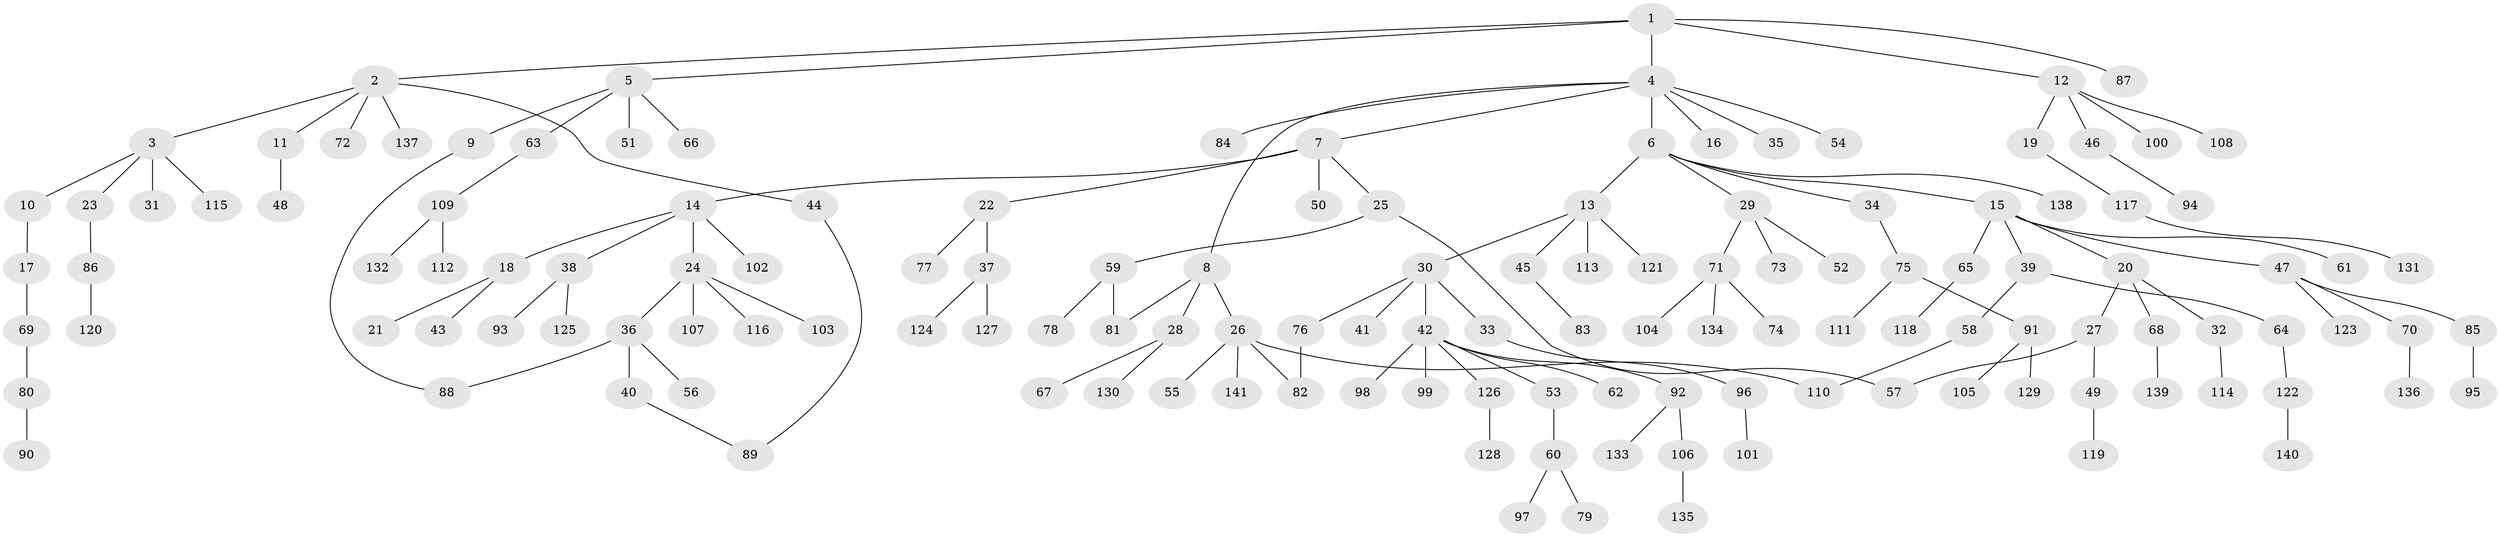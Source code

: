 // coarse degree distribution, {4: 0.08080808080808081, 5: 0.09090909090909091, 7: 0.010101010101010102, 1: 0.5555555555555556, 6: 0.010101010101010102, 2: 0.1717171717171717, 3: 0.0707070707070707, 8: 0.010101010101010102}
// Generated by graph-tools (version 1.1) at 2025/23/03/03/25 07:23:33]
// undirected, 141 vertices, 146 edges
graph export_dot {
graph [start="1"]
  node [color=gray90,style=filled];
  1;
  2;
  3;
  4;
  5;
  6;
  7;
  8;
  9;
  10;
  11;
  12;
  13;
  14;
  15;
  16;
  17;
  18;
  19;
  20;
  21;
  22;
  23;
  24;
  25;
  26;
  27;
  28;
  29;
  30;
  31;
  32;
  33;
  34;
  35;
  36;
  37;
  38;
  39;
  40;
  41;
  42;
  43;
  44;
  45;
  46;
  47;
  48;
  49;
  50;
  51;
  52;
  53;
  54;
  55;
  56;
  57;
  58;
  59;
  60;
  61;
  62;
  63;
  64;
  65;
  66;
  67;
  68;
  69;
  70;
  71;
  72;
  73;
  74;
  75;
  76;
  77;
  78;
  79;
  80;
  81;
  82;
  83;
  84;
  85;
  86;
  87;
  88;
  89;
  90;
  91;
  92;
  93;
  94;
  95;
  96;
  97;
  98;
  99;
  100;
  101;
  102;
  103;
  104;
  105;
  106;
  107;
  108;
  109;
  110;
  111;
  112;
  113;
  114;
  115;
  116;
  117;
  118;
  119;
  120;
  121;
  122;
  123;
  124;
  125;
  126;
  127;
  128;
  129;
  130;
  131;
  132;
  133;
  134;
  135;
  136;
  137;
  138;
  139;
  140;
  141;
  1 -- 2;
  1 -- 4;
  1 -- 5;
  1 -- 12;
  1 -- 87;
  2 -- 3;
  2 -- 11;
  2 -- 44;
  2 -- 72;
  2 -- 137;
  3 -- 10;
  3 -- 23;
  3 -- 31;
  3 -- 115;
  4 -- 6;
  4 -- 7;
  4 -- 8;
  4 -- 16;
  4 -- 35;
  4 -- 54;
  4 -- 84;
  5 -- 9;
  5 -- 51;
  5 -- 63;
  5 -- 66;
  6 -- 13;
  6 -- 15;
  6 -- 29;
  6 -- 34;
  6 -- 138;
  7 -- 14;
  7 -- 22;
  7 -- 25;
  7 -- 50;
  8 -- 26;
  8 -- 28;
  8 -- 81;
  9 -- 88;
  10 -- 17;
  11 -- 48;
  12 -- 19;
  12 -- 46;
  12 -- 100;
  12 -- 108;
  13 -- 30;
  13 -- 45;
  13 -- 113;
  13 -- 121;
  14 -- 18;
  14 -- 24;
  14 -- 38;
  14 -- 102;
  15 -- 20;
  15 -- 39;
  15 -- 47;
  15 -- 61;
  15 -- 65;
  17 -- 69;
  18 -- 21;
  18 -- 43;
  19 -- 117;
  20 -- 27;
  20 -- 32;
  20 -- 68;
  22 -- 37;
  22 -- 77;
  23 -- 86;
  24 -- 36;
  24 -- 103;
  24 -- 107;
  24 -- 116;
  25 -- 59;
  25 -- 57;
  26 -- 55;
  26 -- 82;
  26 -- 141;
  26 -- 110;
  27 -- 49;
  27 -- 57;
  28 -- 67;
  28 -- 130;
  29 -- 52;
  29 -- 71;
  29 -- 73;
  30 -- 33;
  30 -- 41;
  30 -- 42;
  30 -- 76;
  32 -- 114;
  33 -- 96;
  34 -- 75;
  36 -- 40;
  36 -- 56;
  36 -- 88;
  37 -- 124;
  37 -- 127;
  38 -- 93;
  38 -- 125;
  39 -- 58;
  39 -- 64;
  40 -- 89;
  42 -- 53;
  42 -- 62;
  42 -- 92;
  42 -- 98;
  42 -- 99;
  42 -- 126;
  44 -- 89;
  45 -- 83;
  46 -- 94;
  47 -- 70;
  47 -- 85;
  47 -- 123;
  49 -- 119;
  53 -- 60;
  58 -- 110;
  59 -- 78;
  59 -- 81;
  60 -- 79;
  60 -- 97;
  63 -- 109;
  64 -- 122;
  65 -- 118;
  68 -- 139;
  69 -- 80;
  70 -- 136;
  71 -- 74;
  71 -- 104;
  71 -- 134;
  75 -- 91;
  75 -- 111;
  76 -- 82;
  80 -- 90;
  85 -- 95;
  86 -- 120;
  91 -- 105;
  91 -- 129;
  92 -- 106;
  92 -- 133;
  96 -- 101;
  106 -- 135;
  109 -- 112;
  109 -- 132;
  117 -- 131;
  122 -- 140;
  126 -- 128;
}
